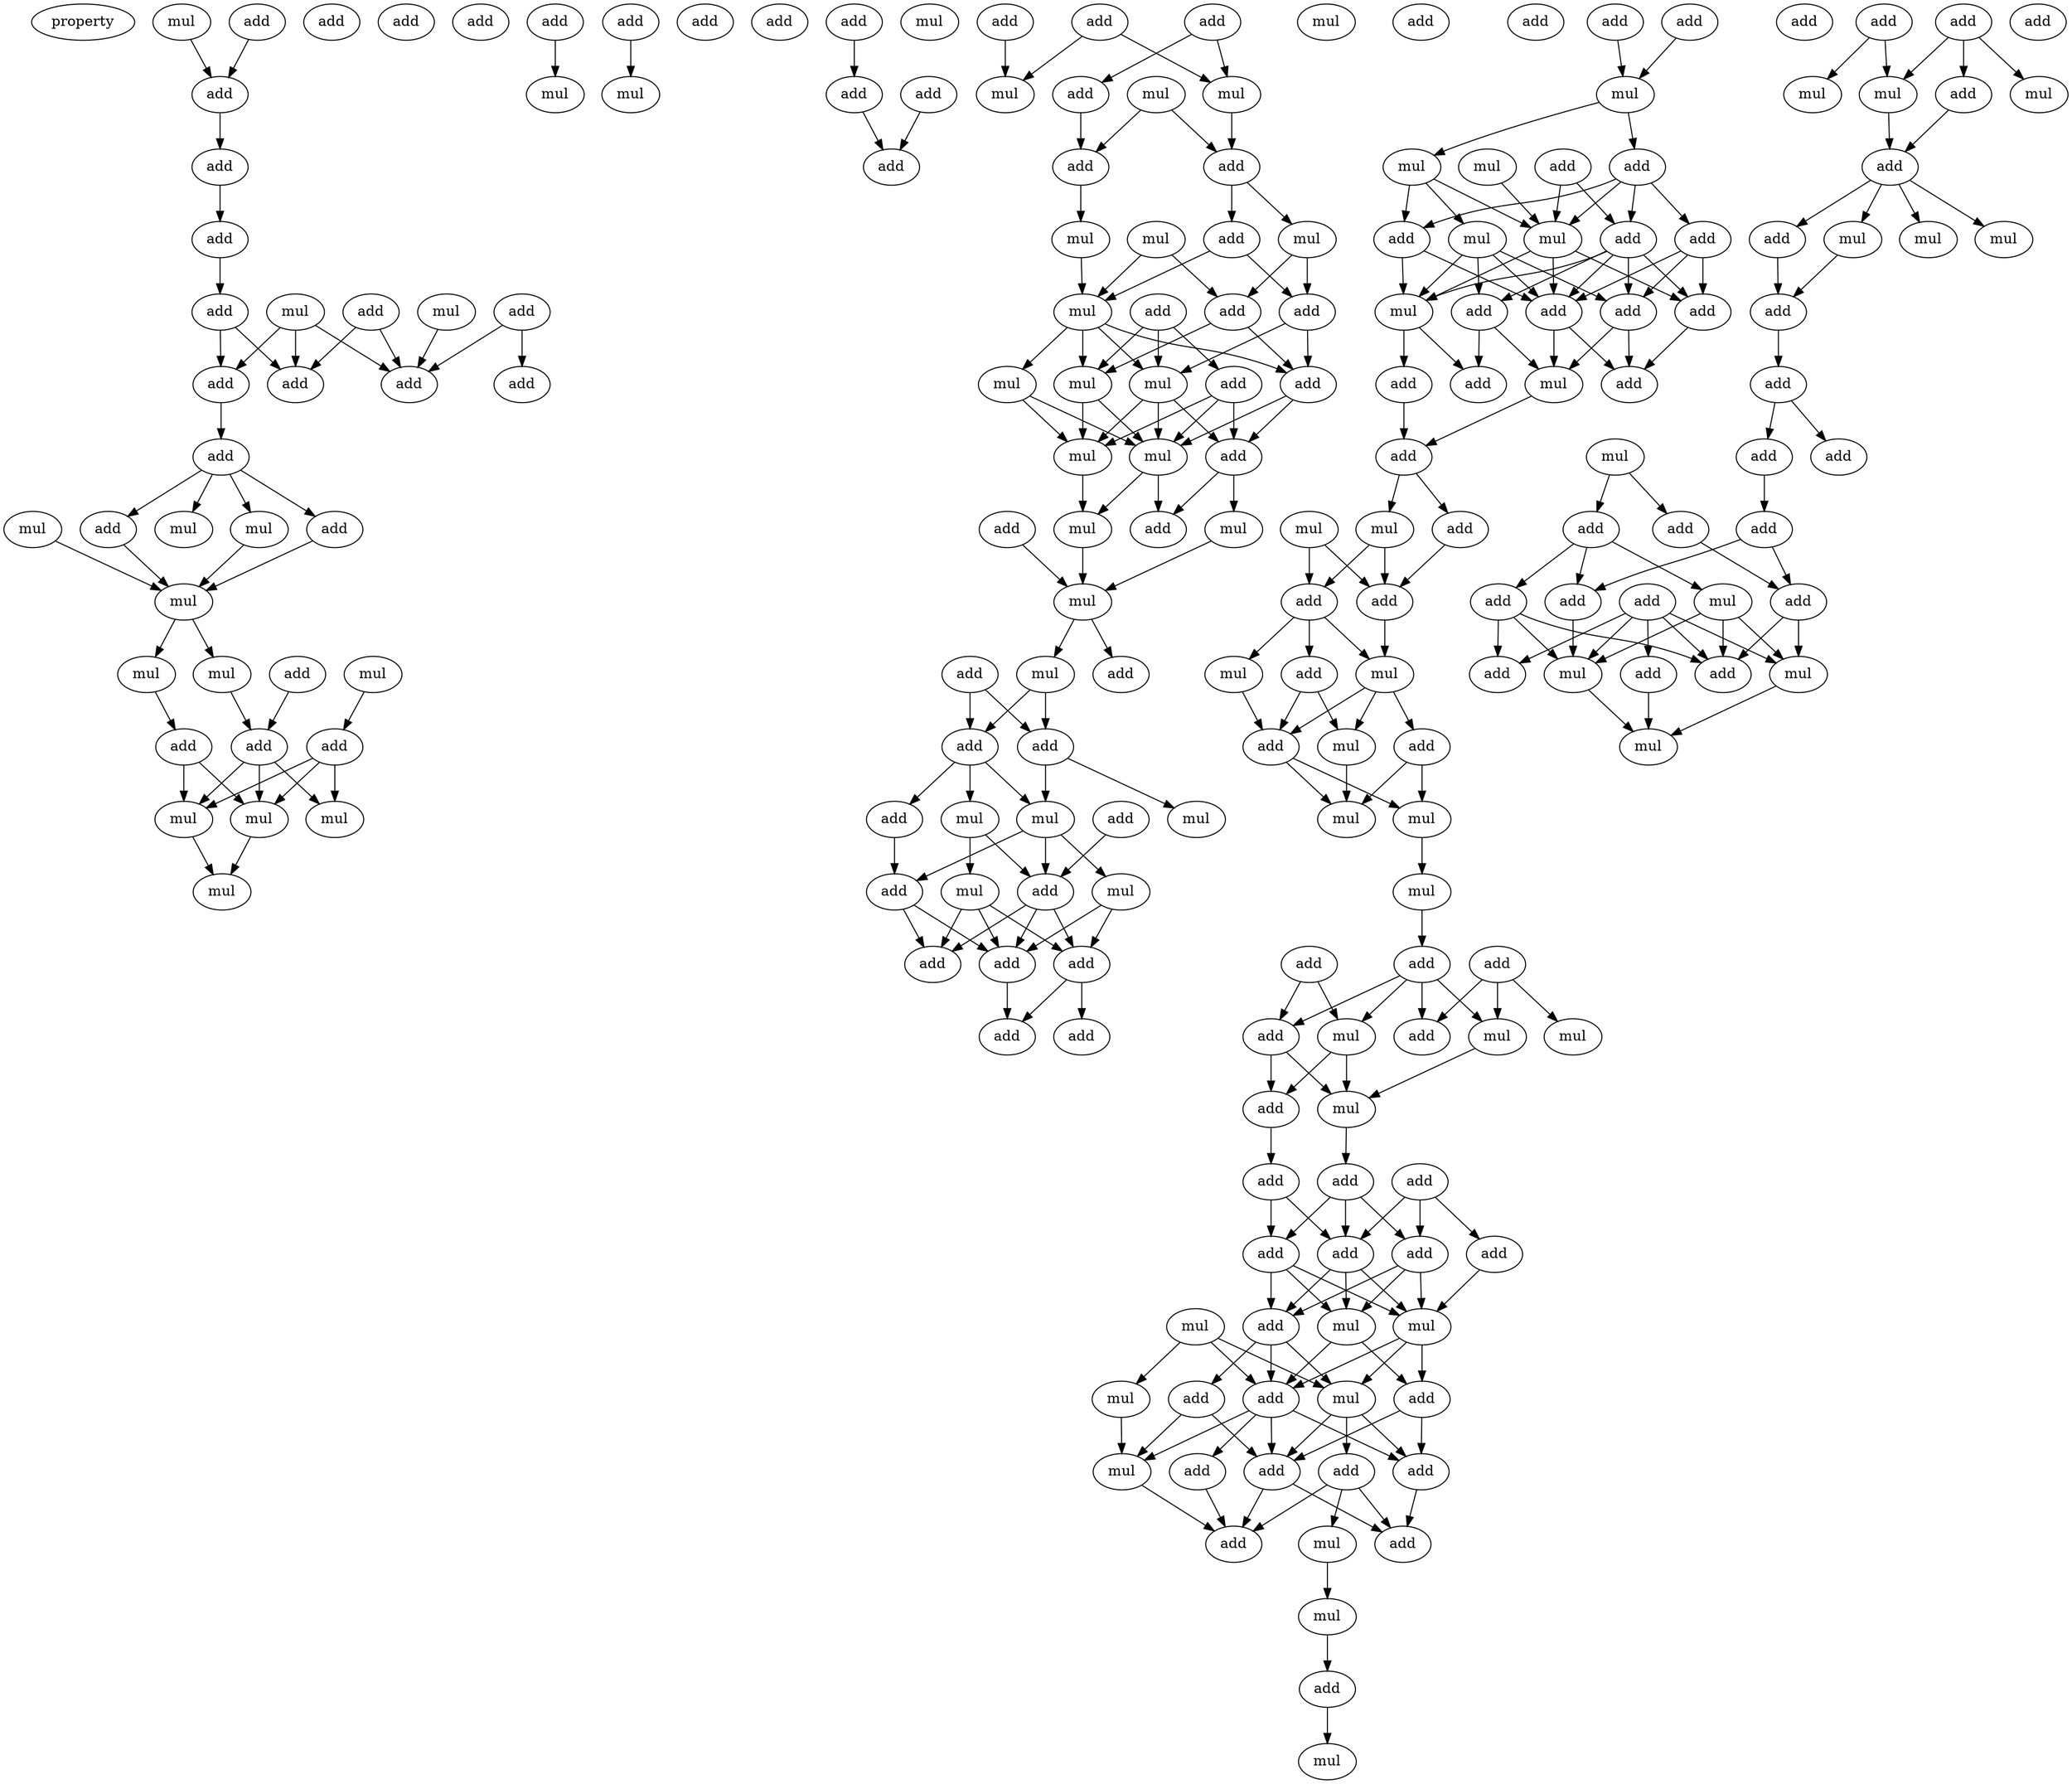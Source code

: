 digraph {
    node [fontcolor=black]
    property [mul=2,lf=1.0]
    0 [ label = mul ];
    1 [ label = add ];
    2 [ label = add ];
    3 [ label = add ];
    4 [ label = add ];
    5 [ label = add ];
    6 [ label = add ];
    7 [ label = mul ];
    8 [ label = add ];
    9 [ label = add ];
    10 [ label = mul ];
    11 [ label = add ];
    12 [ label = add ];
    13 [ label = add ];
    14 [ label = add ];
    15 [ label = add ];
    16 [ label = add ];
    17 [ label = mul ];
    18 [ label = mul ];
    19 [ label = add ];
    20 [ label = mul ];
    21 [ label = add ];
    22 [ label = mul ];
    23 [ label = mul ];
    24 [ label = mul ];
    25 [ label = mul ];
    26 [ label = add ];
    27 [ label = add ];
    28 [ label = add ];
    29 [ label = add ];
    30 [ label = add ];
    31 [ label = mul ];
    32 [ label = mul ];
    33 [ label = mul ];
    34 [ label = mul ];
    35 [ label = add ];
    36 [ label = add ];
    37 [ label = mul ];
    38 [ label = add ];
    39 [ label = add ];
    40 [ label = mul ];
    41 [ label = add ];
    42 [ label = add ];
    43 [ label = add ];
    44 [ label = mul ];
    45 [ label = add ];
    46 [ label = add ];
    47 [ label = mul ];
    48 [ label = add ];
    49 [ label = add ];
    50 [ label = add ];
    51 [ label = mul ];
    52 [ label = mul ];
    53 [ label = mul ];
    54 [ label = add ];
    55 [ label = add ];
    56 [ label = mul ];
    57 [ label = add ];
    58 [ label = mul ];
    59 [ label = mul ];
    60 [ label = add ];
    61 [ label = add ];
    62 [ label = mul ];
    63 [ label = add ];
    64 [ label = mul ];
    65 [ label = add ];
    66 [ label = mul ];
    67 [ label = mul ];
    68 [ label = add ];
    69 [ label = add ];
    70 [ label = mul ];
    71 [ label = mul ];
    72 [ label = mul ];
    73 [ label = mul ];
    74 [ label = add ];
    75 [ label = add ];
    76 [ label = mul ];
    77 [ label = mul ];
    78 [ label = add ];
    79 [ label = add ];
    80 [ label = add ];
    81 [ label = add ];
    82 [ label = add ];
    83 [ label = add ];
    84 [ label = add ];
    85 [ label = mul ];
    86 [ label = mul ];
    87 [ label = add ];
    88 [ label = mul ];
    89 [ label = mul ];
    90 [ label = mul ];
    91 [ label = add ];
    92 [ label = add ];
    93 [ label = add ];
    94 [ label = add ];
    95 [ label = add ];
    96 [ label = add ];
    97 [ label = add ];
    98 [ label = add ];
    99 [ label = add ];
    100 [ label = mul ];
    101 [ label = mul ];
    102 [ label = mul ];
    103 [ label = add ];
    104 [ label = add ];
    105 [ label = add ];
    106 [ label = mul ];
    107 [ label = add ];
    108 [ label = mul ];
    109 [ label = add ];
    110 [ label = add ];
    111 [ label = add ];
    112 [ label = add ];
    113 [ label = mul ];
    114 [ label = add ];
    115 [ label = add ];
    116 [ label = mul ];
    117 [ label = add ];
    118 [ label = add ];
    119 [ label = add ];
    120 [ label = mul ];
    121 [ label = mul ];
    122 [ label = add ];
    123 [ label = add ];
    124 [ label = add ];
    125 [ label = mul ];
    126 [ label = add ];
    127 [ label = add ];
    128 [ label = mul ];
    129 [ label = add ];
    130 [ label = mul ];
    131 [ label = add ];
    132 [ label = mul ];
    133 [ label = mul ];
    134 [ label = mul ];
    135 [ label = add ];
    136 [ label = add ];
    137 [ label = add ];
    138 [ label = mul ];
    139 [ label = mul ];
    140 [ label = mul ];
    141 [ label = add ];
    142 [ label = add ];
    143 [ label = mul ];
    144 [ label = add ];
    145 [ label = add ];
    146 [ label = add ];
    147 [ label = add ];
    148 [ label = add ];
    149 [ label = add ];
    150 [ label = add ];
    151 [ label = add ];
    152 [ label = mul ];
    153 [ label = mul ];
    154 [ label = mul ];
    155 [ label = add ];
    156 [ label = mul ];
    157 [ label = add ];
    158 [ label = add ];
    159 [ label = mul ];
    160 [ label = add ];
    161 [ label = add ];
    162 [ label = add ];
    163 [ label = add ];
    164 [ label = mul ];
    165 [ label = add ];
    166 [ label = add ];
    167 [ label = add ];
    168 [ label = mul ];
    169 [ label = mul ];
    170 [ label = add ];
    171 [ label = mul ];
    172 [ label = add ];
    173 [ label = add ];
    174 [ label = mul ];
    175 [ label = add ];
    176 [ label = mul ];
    177 [ label = mul ];
    178 [ label = add ];
    179 [ label = add ];
    180 [ label = mul ];
    181 [ label = mul ];
    182 [ label = mul ];
    183 [ label = add ];
    184 [ label = add ];
    185 [ label = mul ];
    186 [ label = add ];
    187 [ label = add ];
    188 [ label = add ];
    189 [ label = add ];
    190 [ label = add ];
    191 [ label = add ];
    192 [ label = add ];
    193 [ label = mul ];
    194 [ label = add ];
    195 [ label = add ];
    196 [ label = add ];
    197 [ label = add ];
    198 [ label = mul ];
    199 [ label = add ];
    200 [ label = mul ];
    201 [ label = add ];
    202 [ label = mul ];
    0 -> 4 [ name = 0 ];
    2 -> 4 [ name = 1 ];
    4 -> 5 [ name = 2 ];
    5 -> 6 [ name = 3 ];
    6 -> 11 [ name = 4 ];
    7 -> 12 [ name = 5 ];
    7 -> 13 [ name = 6 ];
    7 -> 14 [ name = 7 ];
    8 -> 12 [ name = 8 ];
    8 -> 15 [ name = 9 ];
    9 -> 12 [ name = 10 ];
    9 -> 14 [ name = 11 ];
    10 -> 12 [ name = 12 ];
    11 -> 13 [ name = 13 ];
    11 -> 14 [ name = 14 ];
    13 -> 16 [ name = 15 ];
    16 -> 17 [ name = 16 ];
    16 -> 18 [ name = 17 ];
    16 -> 19 [ name = 18 ];
    16 -> 21 [ name = 19 ];
    18 -> 22 [ name = 20 ];
    19 -> 22 [ name = 21 ];
    20 -> 22 [ name = 22 ];
    21 -> 22 [ name = 23 ];
    22 -> 23 [ name = 24 ];
    22 -> 25 [ name = 25 ];
    23 -> 28 [ name = 26 ];
    24 -> 29 [ name = 27 ];
    25 -> 30 [ name = 28 ];
    26 -> 30 [ name = 29 ];
    28 -> 31 [ name = 30 ];
    28 -> 32 [ name = 31 ];
    29 -> 31 [ name = 32 ];
    29 -> 32 [ name = 33 ];
    29 -> 33 [ name = 34 ];
    30 -> 31 [ name = 35 ];
    30 -> 32 [ name = 36 ];
    30 -> 33 [ name = 37 ];
    31 -> 34 [ name = 38 ];
    32 -> 34 [ name = 39 ];
    35 -> 37 [ name = 40 ];
    36 -> 40 [ name = 41 ];
    41 -> 42 [ name = 42 ];
    42 -> 45 [ name = 43 ];
    43 -> 45 [ name = 44 ];
    46 -> 51 [ name = 45 ];
    48 -> 50 [ name = 46 ];
    48 -> 52 [ name = 47 ];
    49 -> 51 [ name = 48 ];
    49 -> 52 [ name = 49 ];
    50 -> 54 [ name = 50 ];
    52 -> 55 [ name = 51 ];
    53 -> 54 [ name = 52 ];
    53 -> 55 [ name = 53 ];
    54 -> 59 [ name = 54 ];
    55 -> 56 [ name = 55 ];
    55 -> 57 [ name = 56 ];
    56 -> 60 [ name = 57 ];
    56 -> 63 [ name = 58 ];
    57 -> 62 [ name = 59 ];
    57 -> 63 [ name = 60 ];
    58 -> 60 [ name = 61 ];
    58 -> 62 [ name = 62 ];
    59 -> 62 [ name = 63 ];
    60 -> 64 [ name = 64 ];
    60 -> 65 [ name = 65 ];
    61 -> 64 [ name = 66 ];
    61 -> 66 [ name = 67 ];
    61 -> 68 [ name = 68 ];
    62 -> 64 [ name = 69 ];
    62 -> 65 [ name = 70 ];
    62 -> 66 [ name = 71 ];
    62 -> 67 [ name = 72 ];
    63 -> 65 [ name = 73 ];
    63 -> 66 [ name = 74 ];
    64 -> 70 [ name = 75 ];
    64 -> 71 [ name = 76 ];
    65 -> 69 [ name = 77 ];
    65 -> 70 [ name = 78 ];
    66 -> 69 [ name = 79 ];
    66 -> 70 [ name = 80 ];
    66 -> 71 [ name = 81 ];
    67 -> 70 [ name = 82 ];
    67 -> 71 [ name = 83 ];
    68 -> 69 [ name = 84 ];
    68 -> 70 [ name = 85 ];
    68 -> 71 [ name = 86 ];
    69 -> 73 [ name = 87 ];
    69 -> 74 [ name = 88 ];
    70 -> 72 [ name = 89 ];
    70 -> 74 [ name = 90 ];
    71 -> 72 [ name = 91 ];
    72 -> 76 [ name = 92 ];
    73 -> 76 [ name = 93 ];
    75 -> 76 [ name = 94 ];
    76 -> 77 [ name = 95 ];
    76 -> 79 [ name = 96 ];
    77 -> 82 [ name = 97 ];
    77 -> 83 [ name = 98 ];
    80 -> 82 [ name = 99 ];
    80 -> 83 [ name = 100 ];
    82 -> 85 [ name = 101 ];
    82 -> 87 [ name = 102 ];
    82 -> 88 [ name = 103 ];
    83 -> 85 [ name = 104 ];
    83 -> 86 [ name = 105 ];
    84 -> 91 [ name = 106 ];
    85 -> 89 [ name = 107 ];
    85 -> 91 [ name = 108 ];
    85 -> 92 [ name = 109 ];
    87 -> 92 [ name = 110 ];
    88 -> 90 [ name = 111 ];
    88 -> 91 [ name = 112 ];
    89 -> 94 [ name = 113 ];
    89 -> 95 [ name = 114 ];
    90 -> 93 [ name = 115 ];
    90 -> 94 [ name = 116 ];
    90 -> 95 [ name = 117 ];
    91 -> 93 [ name = 118 ];
    91 -> 94 [ name = 119 ];
    91 -> 95 [ name = 120 ];
    92 -> 93 [ name = 121 ];
    92 -> 94 [ name = 122 ];
    94 -> 96 [ name = 123 ];
    95 -> 96 [ name = 124 ];
    95 -> 98 [ name = 125 ];
    97 -> 100 [ name = 126 ];
    99 -> 100 [ name = 127 ];
    100 -> 102 [ name = 128 ];
    100 -> 104 [ name = 129 ];
    101 -> 106 [ name = 130 ];
    102 -> 105 [ name = 131 ];
    102 -> 106 [ name = 132 ];
    102 -> 108 [ name = 133 ];
    103 -> 106 [ name = 134 ];
    103 -> 109 [ name = 135 ];
    104 -> 105 [ name = 136 ];
    104 -> 106 [ name = 137 ];
    104 -> 107 [ name = 138 ];
    104 -> 109 [ name = 139 ];
    105 -> 111 [ name = 140 ];
    105 -> 113 [ name = 141 ];
    106 -> 110 [ name = 142 ];
    106 -> 111 [ name = 143 ];
    106 -> 113 [ name = 144 ];
    107 -> 110 [ name = 145 ];
    107 -> 111 [ name = 146 ];
    107 -> 114 [ name = 147 ];
    108 -> 111 [ name = 148 ];
    108 -> 112 [ name = 149 ];
    108 -> 113 [ name = 150 ];
    108 -> 114 [ name = 151 ];
    109 -> 110 [ name = 152 ];
    109 -> 111 [ name = 153 ];
    109 -> 112 [ name = 154 ];
    109 -> 113 [ name = 155 ];
    109 -> 114 [ name = 156 ];
    110 -> 115 [ name = 157 ];
    111 -> 115 [ name = 158 ];
    111 -> 116 [ name = 159 ];
    112 -> 116 [ name = 160 ];
    112 -> 118 [ name = 161 ];
    113 -> 117 [ name = 162 ];
    113 -> 118 [ name = 163 ];
    114 -> 115 [ name = 164 ];
    114 -> 116 [ name = 165 ];
    116 -> 119 [ name = 166 ];
    117 -> 119 [ name = 167 ];
    119 -> 120 [ name = 168 ];
    119 -> 122 [ name = 169 ];
    120 -> 123 [ name = 170 ];
    120 -> 124 [ name = 171 ];
    121 -> 123 [ name = 172 ];
    121 -> 124 [ name = 173 ];
    122 -> 124 [ name = 174 ];
    123 -> 125 [ name = 175 ];
    123 -> 126 [ name = 176 ];
    123 -> 128 [ name = 177 ];
    124 -> 125 [ name = 178 ];
    125 -> 129 [ name = 179 ];
    125 -> 130 [ name = 180 ];
    125 -> 131 [ name = 181 ];
    126 -> 130 [ name = 182 ];
    126 -> 131 [ name = 183 ];
    128 -> 131 [ name = 184 ];
    129 -> 132 [ name = 185 ];
    129 -> 133 [ name = 186 ];
    130 -> 133 [ name = 187 ];
    131 -> 132 [ name = 188 ];
    131 -> 133 [ name = 189 ];
    132 -> 134 [ name = 190 ];
    134 -> 136 [ name = 191 ];
    135 -> 139 [ name = 192 ];
    135 -> 141 [ name = 193 ];
    136 -> 138 [ name = 194 ];
    136 -> 139 [ name = 195 ];
    136 -> 141 [ name = 196 ];
    136 -> 142 [ name = 197 ];
    137 -> 138 [ name = 198 ];
    137 -> 140 [ name = 199 ];
    137 -> 142 [ name = 200 ];
    138 -> 143 [ name = 201 ];
    139 -> 143 [ name = 202 ];
    139 -> 144 [ name = 203 ];
    141 -> 143 [ name = 204 ];
    141 -> 144 [ name = 205 ];
    143 -> 147 [ name = 206 ];
    144 -> 146 [ name = 207 ];
    145 -> 148 [ name = 208 ];
    145 -> 150 [ name = 209 ];
    145 -> 151 [ name = 210 ];
    146 -> 149 [ name = 211 ];
    146 -> 151 [ name = 212 ];
    147 -> 149 [ name = 213 ];
    147 -> 150 [ name = 214 ];
    147 -> 151 [ name = 215 ];
    148 -> 153 [ name = 216 ];
    149 -> 153 [ name = 217 ];
    149 -> 154 [ name = 218 ];
    149 -> 155 [ name = 219 ];
    150 -> 153 [ name = 220 ];
    150 -> 154 [ name = 221 ];
    150 -> 155 [ name = 222 ];
    151 -> 153 [ name = 223 ];
    151 -> 154 [ name = 224 ];
    151 -> 155 [ name = 225 ];
    152 -> 156 [ name = 226 ];
    152 -> 157 [ name = 227 ];
    152 -> 159 [ name = 228 ];
    153 -> 156 [ name = 229 ];
    153 -> 157 [ name = 230 ];
    153 -> 158 [ name = 231 ];
    154 -> 157 [ name = 232 ];
    154 -> 158 [ name = 233 ];
    155 -> 156 [ name = 234 ];
    155 -> 157 [ name = 235 ];
    155 -> 160 [ name = 236 ];
    156 -> 161 [ name = 237 ];
    156 -> 162 [ name = 238 ];
    156 -> 165 [ name = 239 ];
    157 -> 161 [ name = 240 ];
    157 -> 162 [ name = 241 ];
    157 -> 163 [ name = 242 ];
    157 -> 164 [ name = 243 ];
    158 -> 161 [ name = 244 ];
    158 -> 162 [ name = 245 ];
    159 -> 164 [ name = 246 ];
    160 -> 162 [ name = 247 ];
    160 -> 164 [ name = 248 ];
    161 -> 167 [ name = 249 ];
    162 -> 166 [ name = 250 ];
    162 -> 167 [ name = 251 ];
    163 -> 166 [ name = 252 ];
    164 -> 166 [ name = 253 ];
    165 -> 166 [ name = 254 ];
    165 -> 167 [ name = 255 ];
    165 -> 168 [ name = 256 ];
    168 -> 169 [ name = 257 ];
    169 -> 170 [ name = 258 ];
    170 -> 171 [ name = 259 ];
    172 -> 176 [ name = 260 ];
    172 -> 177 [ name = 261 ];
    173 -> 174 [ name = 262 ];
    173 -> 175 [ name = 263 ];
    173 -> 177 [ name = 264 ];
    175 -> 178 [ name = 265 ];
    177 -> 178 [ name = 266 ];
    178 -> 179 [ name = 267 ];
    178 -> 180 [ name = 268 ];
    178 -> 181 [ name = 269 ];
    178 -> 182 [ name = 270 ];
    179 -> 183 [ name = 271 ];
    182 -> 183 [ name = 272 ];
    183 -> 184 [ name = 273 ];
    184 -> 187 [ name = 274 ];
    184 -> 188 [ name = 275 ];
    185 -> 190 [ name = 276 ];
    185 -> 191 [ name = 277 ];
    187 -> 189 [ name = 278 ];
    189 -> 194 [ name = 279 ];
    189 -> 196 [ name = 280 ];
    190 -> 193 [ name = 281 ];
    190 -> 195 [ name = 282 ];
    190 -> 196 [ name = 283 ];
    191 -> 194 [ name = 284 ];
    192 -> 197 [ name = 285 ];
    192 -> 198 [ name = 286 ];
    192 -> 199 [ name = 287 ];
    192 -> 200 [ name = 288 ];
    192 -> 201 [ name = 289 ];
    193 -> 197 [ name = 290 ];
    193 -> 198 [ name = 291 ];
    193 -> 200 [ name = 292 ];
    194 -> 197 [ name = 293 ];
    194 -> 198 [ name = 294 ];
    195 -> 197 [ name = 295 ];
    195 -> 200 [ name = 296 ];
    195 -> 201 [ name = 297 ];
    196 -> 200 [ name = 298 ];
    198 -> 202 [ name = 299 ];
    199 -> 202 [ name = 300 ];
    200 -> 202 [ name = 301 ];
}
